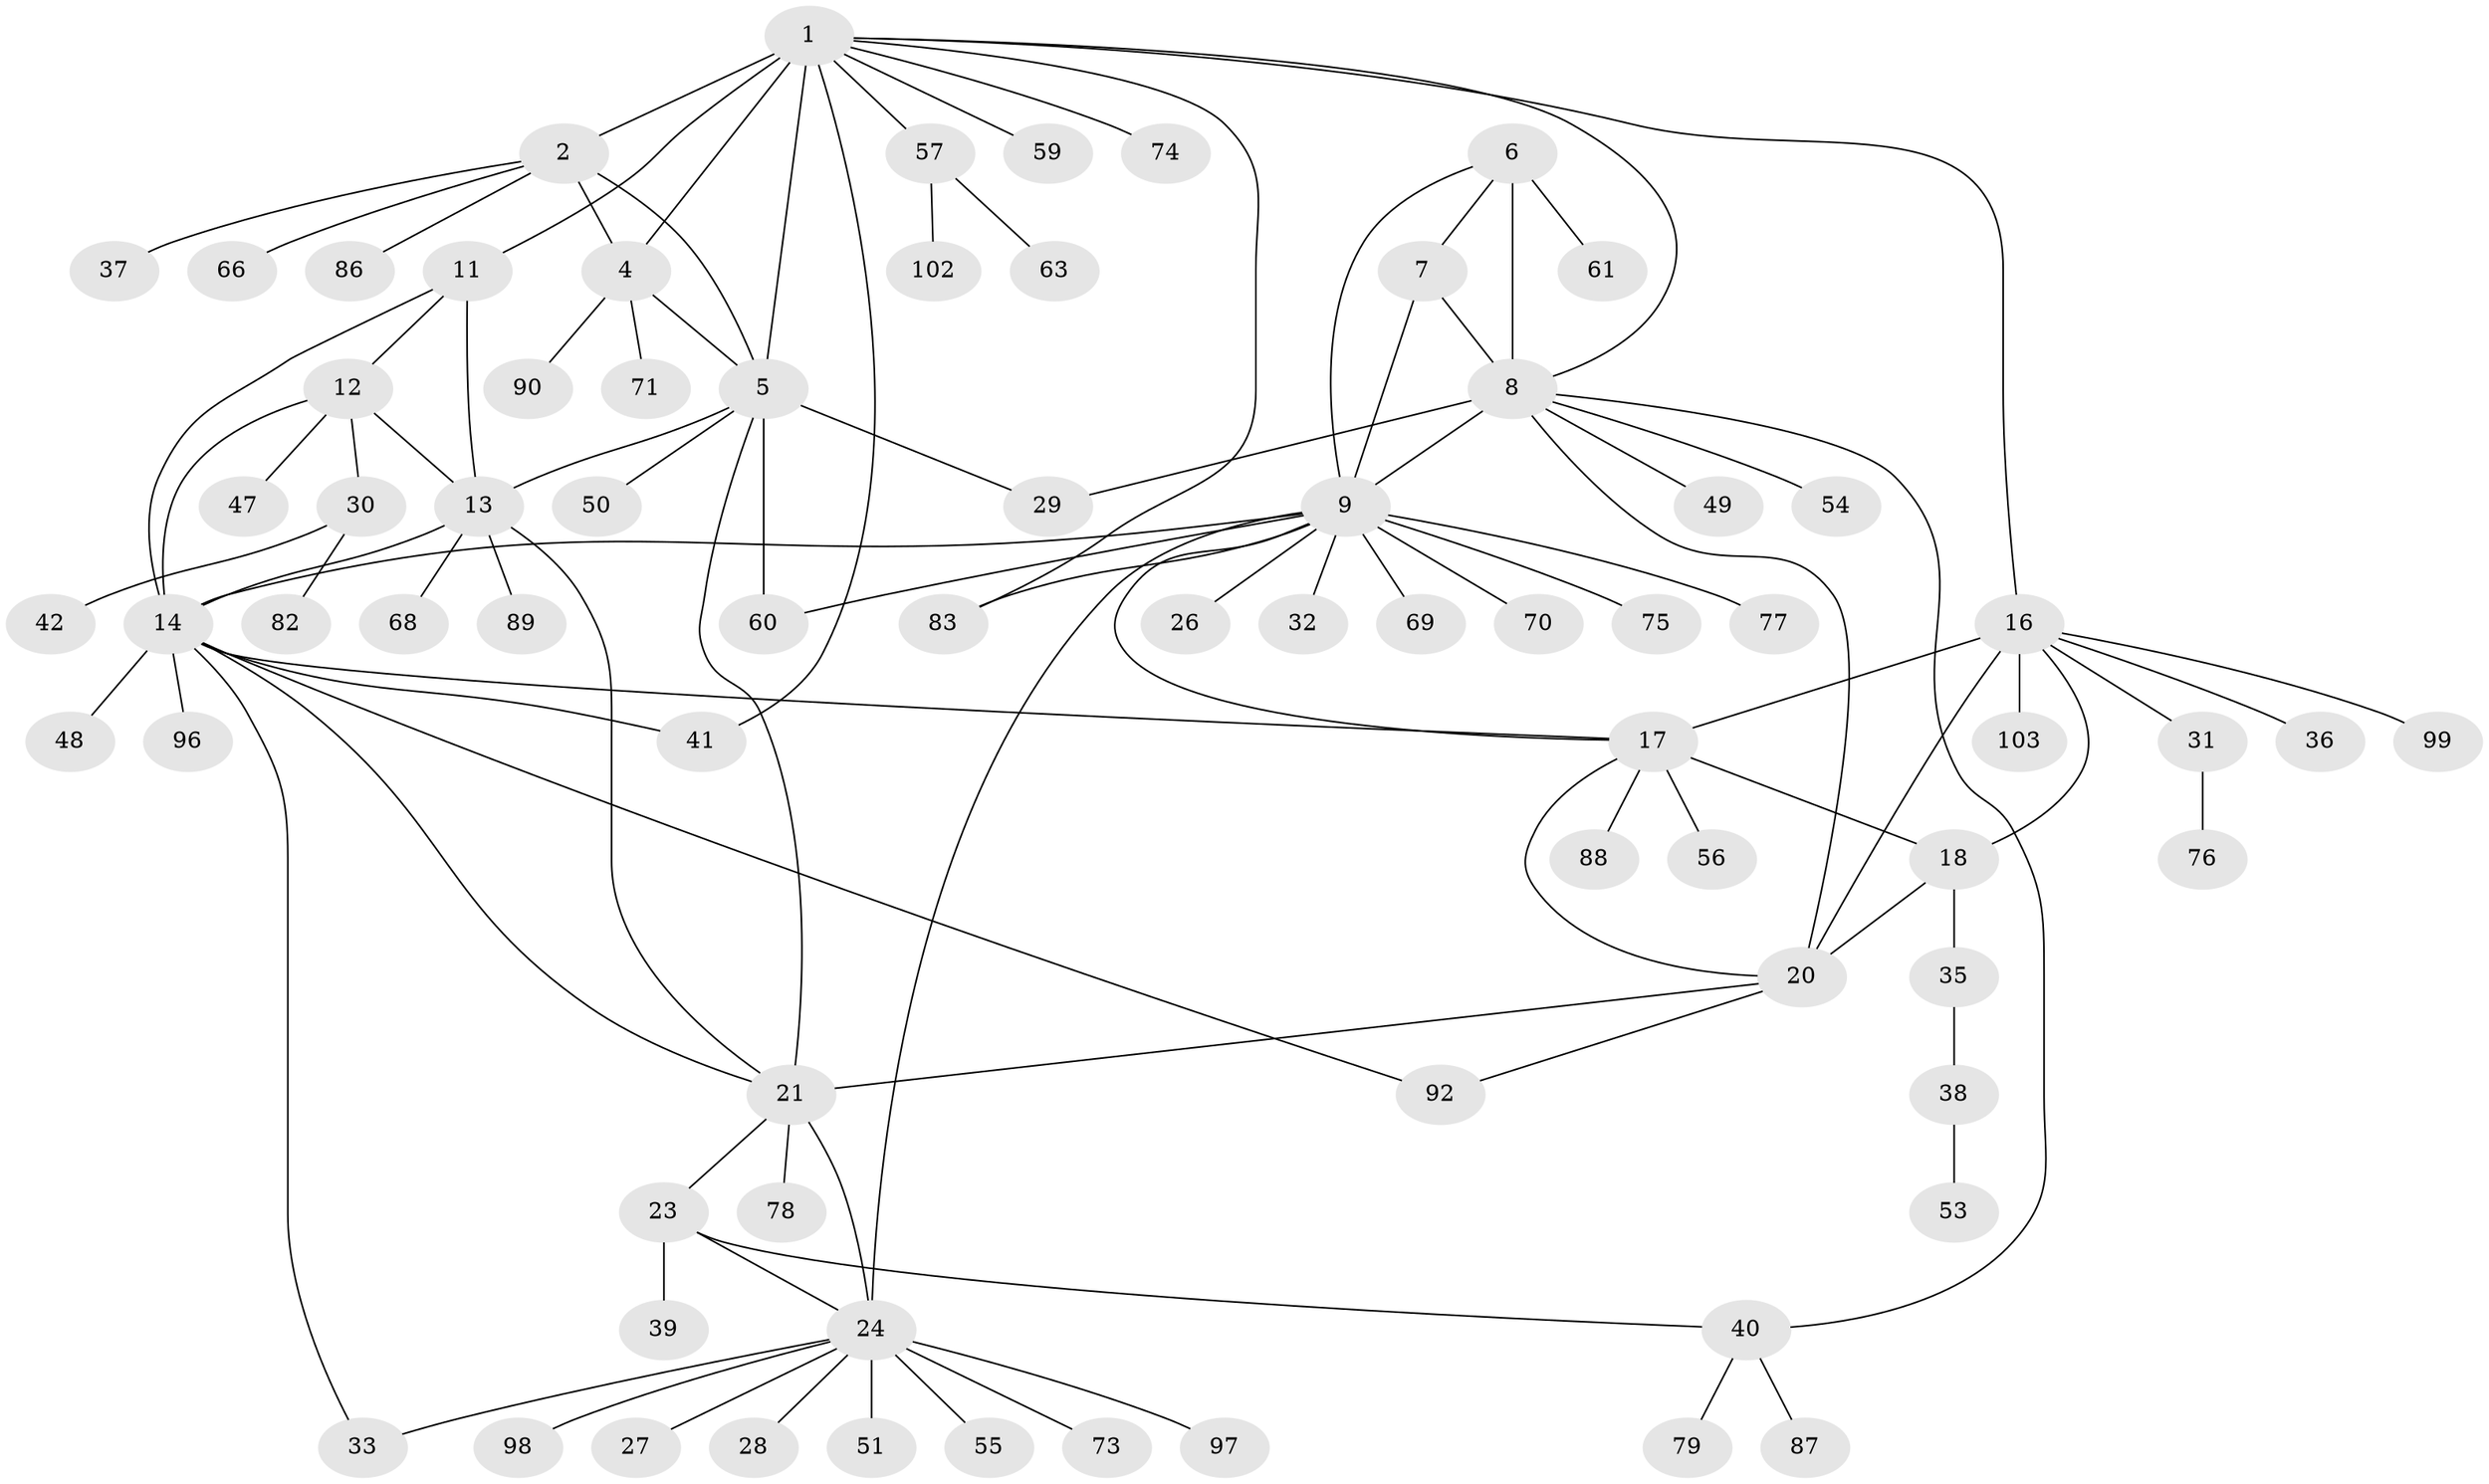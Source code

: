 // original degree distribution, {8: 0.05825242718446602, 7: 0.04854368932038835, 10: 0.009708737864077669, 6: 0.06796116504854369, 5: 0.009708737864077669, 15: 0.009708737864077669, 4: 0.019417475728155338, 12: 0.009708737864077669, 9: 0.019417475728155338, 1: 0.5145631067961165, 2: 0.21359223300970873, 3: 0.019417475728155338}
// Generated by graph-tools (version 1.1) at 2025/11/02/27/25 16:11:33]
// undirected, 75 vertices, 103 edges
graph export_dot {
graph [start="1"]
  node [color=gray90,style=filled];
  1 [super="+3"];
  2 [super="+62"];
  4 [super="+67"];
  5 [super="+43"];
  6 [super="+58"];
  7 [super="+100"];
  8 [super="+10"];
  9 [super="+44"];
  11 [super="+101"];
  12 [super="+15"];
  13 [super="+84"];
  14 [super="+64"];
  16 [super="+19"];
  17 [super="+46"];
  18 [super="+80"];
  20 [super="+65"];
  21 [super="+22"];
  23 [super="+95"];
  24 [super="+25"];
  26;
  27;
  28;
  29;
  30 [super="+34"];
  31 [super="+52"];
  32 [super="+72"];
  33;
  35;
  36;
  37;
  38;
  39;
  40 [super="+45"];
  41;
  42;
  47;
  48;
  49;
  50;
  51;
  53 [super="+91"];
  54;
  55;
  56 [super="+81"];
  57 [super="+85"];
  59;
  60;
  61;
  63;
  66;
  68;
  69;
  70;
  71;
  73;
  74;
  75;
  76;
  77;
  78;
  79;
  82 [super="+93"];
  83;
  86;
  87;
  88;
  89;
  90 [super="+94"];
  92;
  96;
  97;
  98;
  99;
  102;
  103;
  1 -- 2 [weight=2];
  1 -- 4 [weight=2];
  1 -- 5 [weight=2];
  1 -- 11;
  1 -- 57;
  1 -- 59;
  1 -- 74;
  1 -- 41;
  1 -- 83;
  1 -- 8;
  1 -- 16;
  2 -- 4;
  2 -- 5;
  2 -- 37;
  2 -- 86;
  2 -- 66;
  4 -- 5;
  4 -- 71;
  4 -- 90;
  5 -- 29;
  5 -- 50;
  5 -- 60;
  5 -- 21;
  5 -- 13;
  6 -- 7;
  6 -- 8 [weight=2];
  6 -- 9;
  6 -- 61;
  7 -- 8 [weight=2];
  7 -- 9;
  8 -- 9 [weight=2];
  8 -- 20;
  8 -- 29;
  8 -- 49;
  8 -- 54;
  8 -- 40;
  9 -- 14;
  9 -- 24;
  9 -- 26;
  9 -- 32;
  9 -- 60;
  9 -- 69;
  9 -- 70;
  9 -- 75;
  9 -- 77;
  9 -- 83;
  9 -- 17;
  11 -- 12 [weight=2];
  11 -- 13;
  11 -- 14;
  12 -- 13 [weight=2];
  12 -- 14 [weight=2];
  12 -- 30;
  12 -- 47;
  13 -- 14;
  13 -- 21;
  13 -- 68;
  13 -- 89;
  14 -- 17;
  14 -- 33;
  14 -- 41;
  14 -- 48;
  14 -- 92;
  14 -- 96;
  14 -- 21;
  16 -- 17 [weight=2];
  16 -- 18 [weight=2];
  16 -- 20 [weight=2];
  16 -- 31;
  16 -- 103;
  16 -- 99;
  16 -- 36;
  17 -- 18;
  17 -- 20;
  17 -- 56;
  17 -- 88;
  18 -- 20;
  18 -- 35;
  20 -- 21;
  20 -- 92;
  21 -- 23 [weight=2];
  21 -- 24 [weight=4];
  21 -- 78;
  23 -- 24 [weight=2];
  23 -- 39;
  23 -- 40;
  24 -- 27;
  24 -- 33;
  24 -- 51;
  24 -- 98;
  24 -- 97;
  24 -- 55;
  24 -- 73;
  24 -- 28;
  30 -- 42;
  30 -- 82;
  31 -- 76;
  35 -- 38;
  38 -- 53;
  40 -- 79;
  40 -- 87;
  57 -- 63;
  57 -- 102;
}
